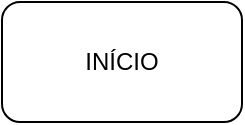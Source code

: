 <mxfile version="20.3.6" type="github">
  <diagram id="CGq7Ir_uKT3L88I06Eq5" name="Page-1">
    <mxGraphModel dx="781" dy="730" grid="1" gridSize="10" guides="1" tooltips="1" connect="1" arrows="1" fold="1" page="1" pageScale="1" pageWidth="827" pageHeight="1169" math="0" shadow="0">
      <root>
        <mxCell id="0" />
        <mxCell id="1" parent="0" />
        <mxCell id="9Fc9x-G5JM-gGW6lpaUs-1" value="INÍCIO" style="rounded=1;whiteSpace=wrap;html=1;" vertex="1" parent="1">
          <mxGeometry x="340" y="350" width="120" height="60" as="geometry" />
        </mxCell>
      </root>
    </mxGraphModel>
  </diagram>
</mxfile>
